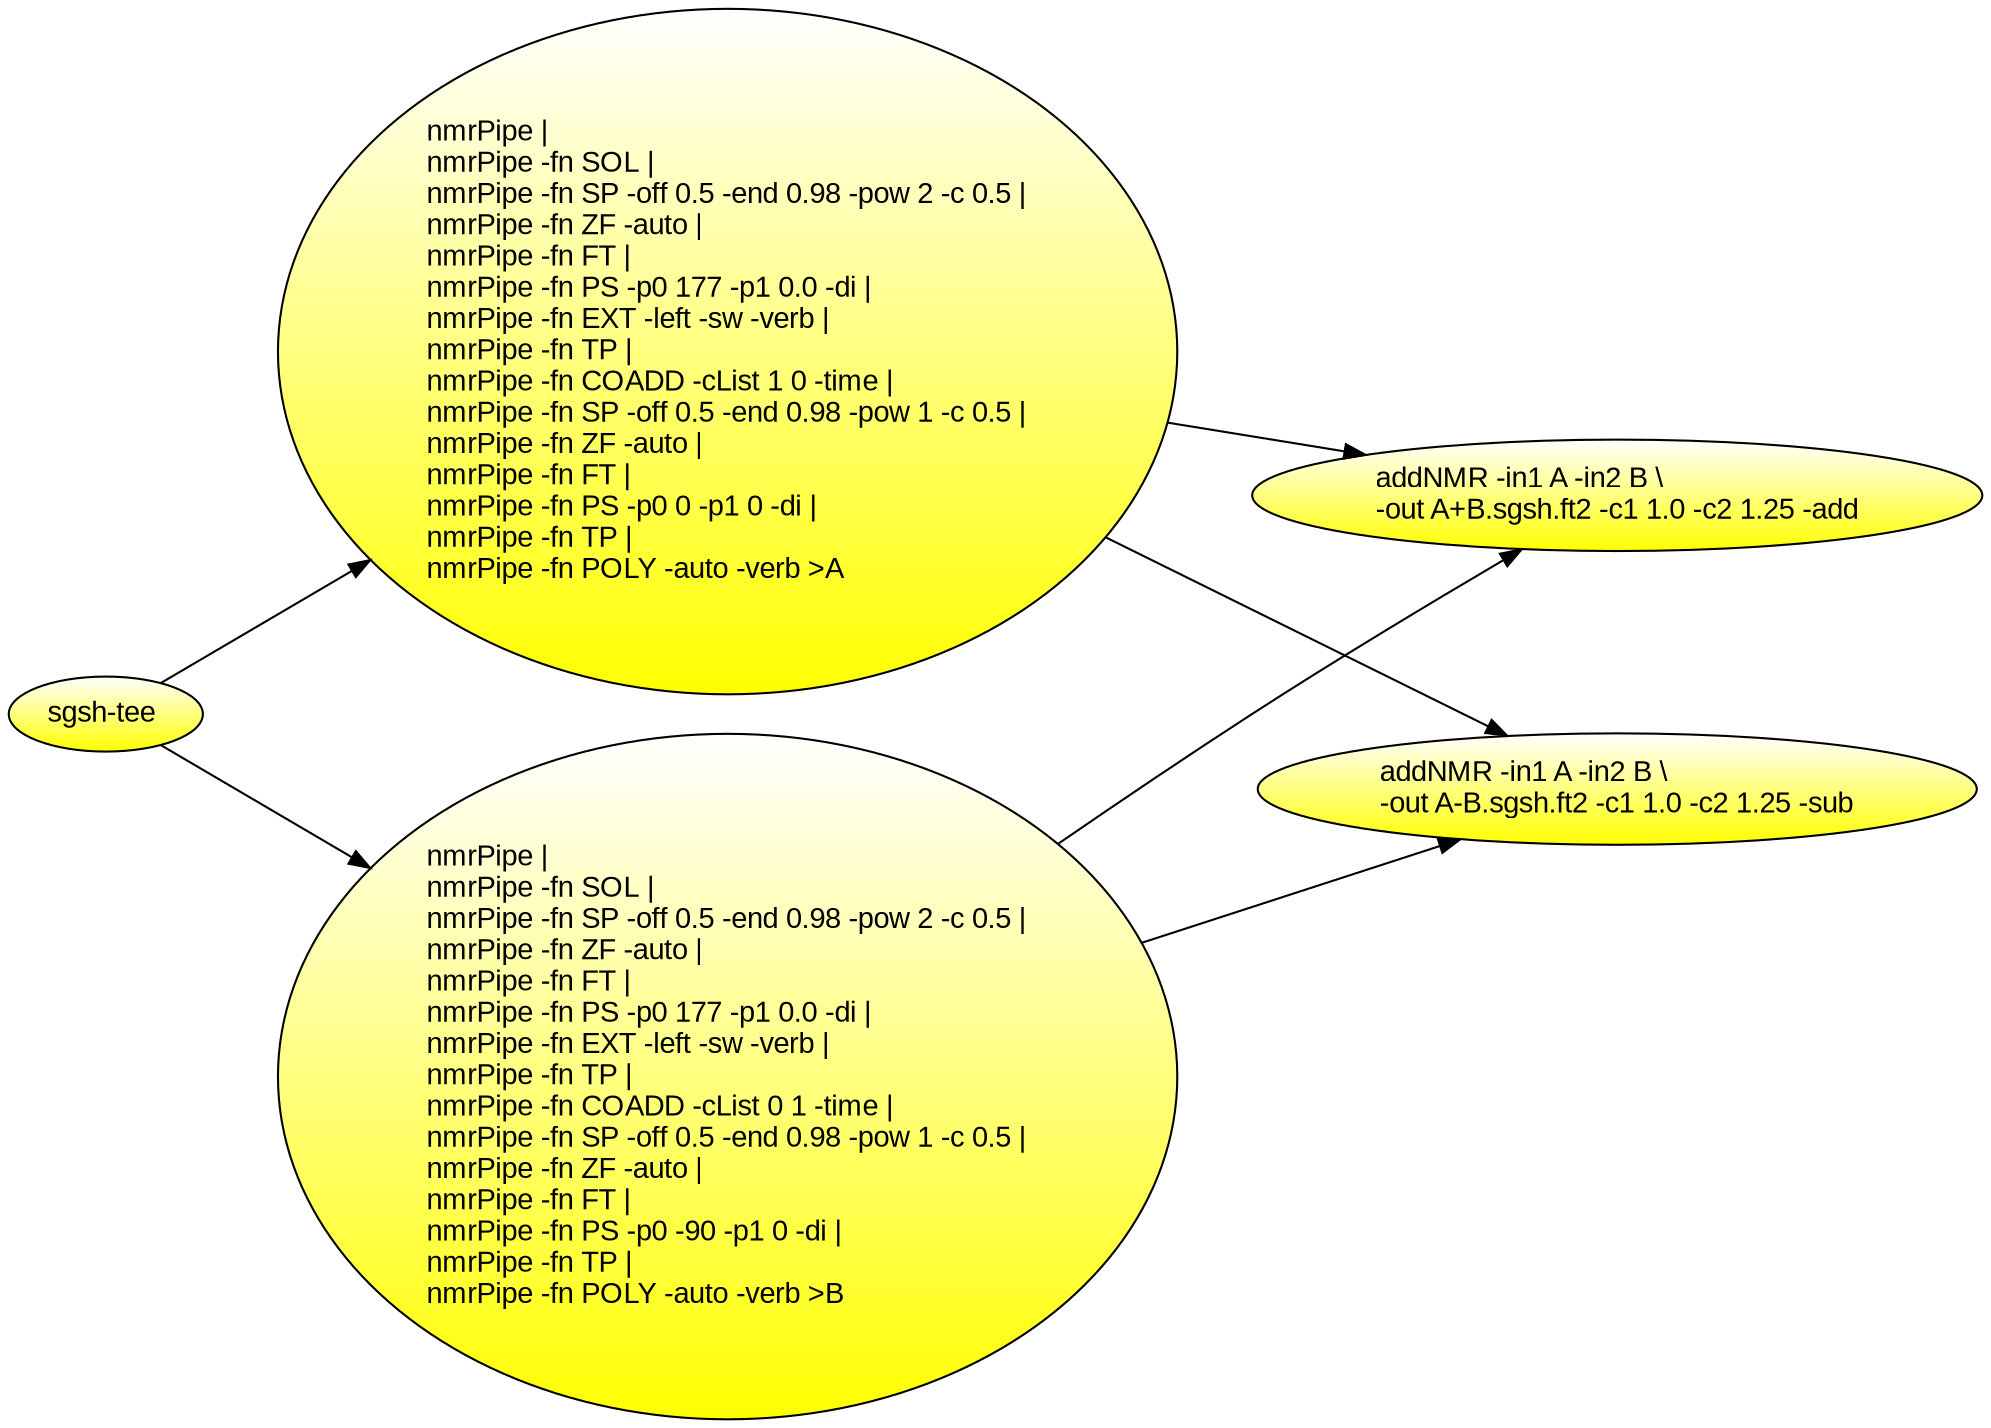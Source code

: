 
	digraph "" {
		rankdir = LR;
		node [fontname="Arial", gradientangle="90", style="filled"];
		edge [];
		node_tee_0 [id="node_tee_0", label="sgsh-tee ", shape="ellipse", fillcolor="yellow:white"];
	node_cmd_0_0_0 [id="node_cmd_0_0_0", label="nmrPipe |\lnmrPipe -fn SOL |\lnmrPipe -fn SP -off 0.5 -end 0.98 -pow 2 -c 0.5 |\lnmrPipe -fn ZF -auto |\lnmrPipe -fn FT |\lnmrPipe -fn PS -p0 177 -p1 0.0 -di |\lnmrPipe -fn EXT -left -sw -verb |\lnmrPipe -fn TP |\lnmrPipe -fn COADD -cList 1 0 -time |\lnmrPipe -fn SP -off 0.5 -end 0.98 -pow 1 -c 0.5 |\lnmrPipe -fn ZF -auto |\lnmrPipe -fn FT |\lnmrPipe -fn PS -p0 0 -p1 0 -di |\lnmrPipe -fn TP |\lnmrPipe -fn POLY -auto -verb >A\l", shape="ellipse", fillcolor="yellow:white"];
	node_cmd_0_1_0 [id="node_cmd_0_1_0", label="nmrPipe |\lnmrPipe -fn SOL |\lnmrPipe -fn SP -off 0.5 -end 0.98 -pow 2 -c 0.5 |\lnmrPipe -fn ZF -auto |\lnmrPipe -fn FT |\lnmrPipe -fn PS -p0 177 -p1 0.0 -di |\lnmrPipe -fn EXT -left -sw -verb |\lnmrPipe -fn TP |\lnmrPipe -fn COADD -cList 0 1 -time |\lnmrPipe -fn SP -off 0.5 -end 0.98 -pow 1 -c 0.5 |\lnmrPipe -fn ZF -auto |\lnmrPipe -fn FT |\lnmrPipe -fn PS -p0 -90 -p1 0 -di |\lnmrPipe -fn TP |\lnmrPipe -fn POLY -auto -verb >B\l", shape="ellipse", fillcolor="yellow:white"];
	node_cmd_0_2_0 [id="node_cmd_0_2_0", label="addNMR -in1 A -in2 B \\\l-out A+B.sgsh.ft2 -c1 1.0 -c2 1.25 -add\l", shape="ellipse", fillcolor="yellow:white"];
	node_cmd_0_3_0 [id="node_cmd_0_3_0", label="addNMR -in1 A -in2 B \\\l-out A-B.sgsh.ft2 -c1 1.0 -c2 1.25 -sub\l", shape="ellipse", fillcolor="yellow:white"];
	node_tee_0 -> node_cmd_0_1_0 [id="npi-0.1.0"];
	node_tee_0 -> node_cmd_0_0_0 [id="npi-0.0.0"];
	node_cmd_0_0_0 -> node_cmd_0_3_0 [id="npfo-A2.0"];
	node_cmd_0_0_0 -> node_cmd_0_2_0 [id="npfo-A1.0"];
	node_cmd_0_1_0 -> node_cmd_0_2_0 [id="npfo-B1.0"];
	node_cmd_0_1_0 -> node_cmd_0_3_0 [id="npfo-B2.0"];
}

